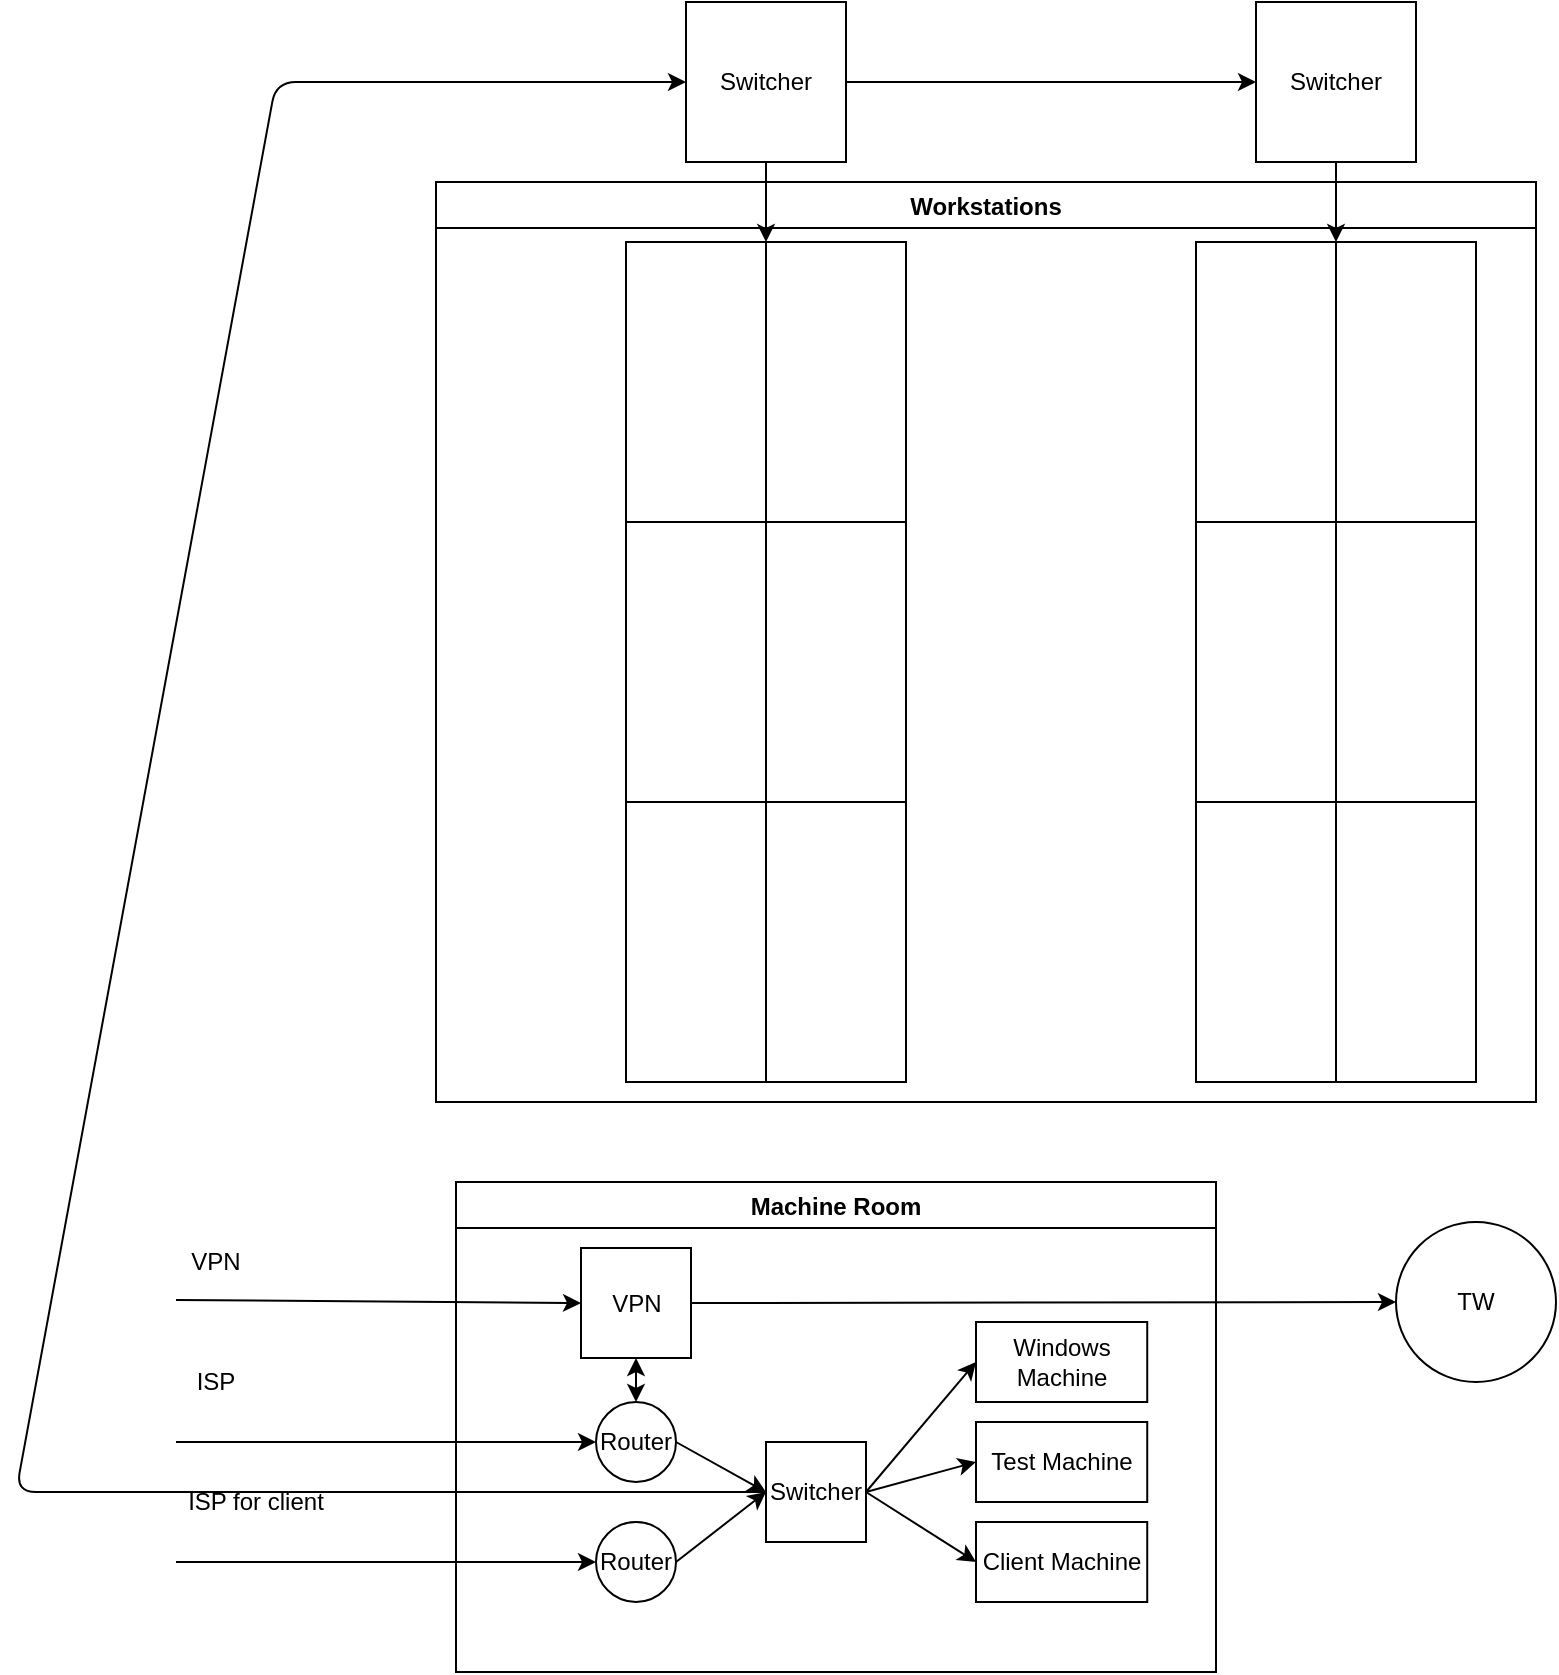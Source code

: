 <mxfile version="15.5.4" type="github">
  <diagram id="TJQ-aWq89Qt14-ivVz_O" name="Page-1">
    <mxGraphModel dx="1550" dy="1932" grid="1" gridSize="10" guides="1" tooltips="1" connect="1" arrows="1" fold="1" page="1" pageScale="1" pageWidth="850" pageHeight="1100" math="0" shadow="0">
      <root>
        <mxCell id="0" />
        <mxCell id="1" parent="0" />
        <mxCell id="46cTz2ecHtl4ewSGdEip-2" value="Machine Room" style="swimlane;fillColor=#FFFFFF;" parent="1" vertex="1">
          <mxGeometry x="270" y="490" width="380" height="245" as="geometry" />
        </mxCell>
        <mxCell id="46cTz2ecHtl4ewSGdEip-11" value="Router" style="ellipse;whiteSpace=wrap;html=1;aspect=fixed;fillColor=#FFFFFF;" parent="46cTz2ecHtl4ewSGdEip-2" vertex="1">
          <mxGeometry x="70" y="170" width="40" height="40" as="geometry" />
        </mxCell>
        <mxCell id="46cTz2ecHtl4ewSGdEip-10" value="Router" style="ellipse;whiteSpace=wrap;html=1;aspect=fixed;fillColor=#FFFFFF;" parent="46cTz2ecHtl4ewSGdEip-2" vertex="1">
          <mxGeometry x="70" y="110" width="40" height="40" as="geometry" />
        </mxCell>
        <mxCell id="46cTz2ecHtl4ewSGdEip-14" value="Client Machine" style="rounded=0;whiteSpace=wrap;html=1;fillColor=#FFFFFF;" parent="46cTz2ecHtl4ewSGdEip-2" vertex="1">
          <mxGeometry x="260" y="170" width="85.62" height="40" as="geometry" />
        </mxCell>
        <mxCell id="46cTz2ecHtl4ewSGdEip-18" value="Windows Machine" style="rounded=0;whiteSpace=wrap;html=1;fillColor=#FFFFFF;" parent="46cTz2ecHtl4ewSGdEip-2" vertex="1">
          <mxGeometry x="260" y="70" width="85.62" height="40" as="geometry" />
        </mxCell>
        <mxCell id="46cTz2ecHtl4ewSGdEip-20" value="Test Machine" style="rounded=0;whiteSpace=wrap;html=1;fillColor=#FFFFFF;" parent="46cTz2ecHtl4ewSGdEip-2" vertex="1">
          <mxGeometry x="260" y="120" width="85.62" height="40" as="geometry" />
        </mxCell>
        <mxCell id="46cTz2ecHtl4ewSGdEip-37" value="VPN" style="whiteSpace=wrap;html=1;aspect=fixed;fillColor=#FFFFFF;" parent="46cTz2ecHtl4ewSGdEip-2" vertex="1">
          <mxGeometry x="62.5" y="33" width="55" height="55" as="geometry" />
        </mxCell>
        <mxCell id="n-yScjCMFiC2pbTu2sma-21" value="" style="endArrow=classic;startArrow=classic;html=1;rounded=0;exitX=0.5;exitY=0;exitDx=0;exitDy=0;entryX=0.5;entryY=1;entryDx=0;entryDy=0;" edge="1" parent="46cTz2ecHtl4ewSGdEip-2" source="46cTz2ecHtl4ewSGdEip-10" target="46cTz2ecHtl4ewSGdEip-37">
          <mxGeometry width="50" height="50" relative="1" as="geometry">
            <mxPoint x="130" y="-110" as="sourcePoint" />
            <mxPoint x="180" y="-160" as="targetPoint" />
          </mxGeometry>
        </mxCell>
        <mxCell id="n-yScjCMFiC2pbTu2sma-23" value="Switcher" style="whiteSpace=wrap;html=1;aspect=fixed;fillColor=#FFFFFF;" vertex="1" parent="46cTz2ecHtl4ewSGdEip-2">
          <mxGeometry x="155" y="130" width="50" height="50" as="geometry" />
        </mxCell>
        <mxCell id="n-yScjCMFiC2pbTu2sma-24" value="" style="endArrow=classic;html=1;rounded=0;exitX=1;exitY=0.5;exitDx=0;exitDy=0;entryX=0;entryY=0.5;entryDx=0;entryDy=0;" edge="1" parent="46cTz2ecHtl4ewSGdEip-2" source="46cTz2ecHtl4ewSGdEip-10" target="n-yScjCMFiC2pbTu2sma-23">
          <mxGeometry width="50" height="50" relative="1" as="geometry">
            <mxPoint x="130" y="-130" as="sourcePoint" />
            <mxPoint x="180" y="-180" as="targetPoint" />
          </mxGeometry>
        </mxCell>
        <mxCell id="n-yScjCMFiC2pbTu2sma-25" value="" style="endArrow=classic;html=1;rounded=0;exitX=1;exitY=0.5;exitDx=0;exitDy=0;entryX=0;entryY=0.5;entryDx=0;entryDy=0;" edge="1" parent="46cTz2ecHtl4ewSGdEip-2" source="46cTz2ecHtl4ewSGdEip-11" target="n-yScjCMFiC2pbTu2sma-23">
          <mxGeometry width="50" height="50" relative="1" as="geometry">
            <mxPoint x="130" y="-130" as="sourcePoint" />
            <mxPoint x="180" y="-180" as="targetPoint" />
          </mxGeometry>
        </mxCell>
        <mxCell id="n-yScjCMFiC2pbTu2sma-26" value="" style="endArrow=classic;html=1;rounded=0;exitX=1;exitY=0.5;exitDx=0;exitDy=0;entryX=0;entryY=0.5;entryDx=0;entryDy=0;" edge="1" parent="46cTz2ecHtl4ewSGdEip-2" source="n-yScjCMFiC2pbTu2sma-23" target="46cTz2ecHtl4ewSGdEip-18">
          <mxGeometry width="50" height="50" relative="1" as="geometry">
            <mxPoint x="130" y="-130" as="sourcePoint" />
            <mxPoint x="180" y="-180" as="targetPoint" />
          </mxGeometry>
        </mxCell>
        <mxCell id="n-yScjCMFiC2pbTu2sma-27" value="" style="endArrow=classic;html=1;rounded=0;exitX=1;exitY=0.5;exitDx=0;exitDy=0;entryX=0;entryY=0.5;entryDx=0;entryDy=0;" edge="1" parent="46cTz2ecHtl4ewSGdEip-2" source="n-yScjCMFiC2pbTu2sma-23" target="46cTz2ecHtl4ewSGdEip-20">
          <mxGeometry width="50" height="50" relative="1" as="geometry">
            <mxPoint x="130" y="-130" as="sourcePoint" />
            <mxPoint x="180" y="-180" as="targetPoint" />
          </mxGeometry>
        </mxCell>
        <mxCell id="n-yScjCMFiC2pbTu2sma-28" value="" style="endArrow=classic;html=1;rounded=0;exitX=1;exitY=0.5;exitDx=0;exitDy=0;entryX=0;entryY=0.5;entryDx=0;entryDy=0;" edge="1" parent="46cTz2ecHtl4ewSGdEip-2" source="n-yScjCMFiC2pbTu2sma-23" target="46cTz2ecHtl4ewSGdEip-14">
          <mxGeometry width="50" height="50" relative="1" as="geometry">
            <mxPoint x="130" y="-130" as="sourcePoint" />
            <mxPoint x="180" y="-180" as="targetPoint" />
          </mxGeometry>
        </mxCell>
        <mxCell id="46cTz2ecHtl4ewSGdEip-3" value="" style="endArrow=classic;html=1;entryX=0;entryY=0.5;entryDx=0;entryDy=0;" parent="1" target="46cTz2ecHtl4ewSGdEip-10" edge="1">
          <mxGeometry width="50" height="50" relative="1" as="geometry">
            <mxPoint x="130" y="620" as="sourcePoint" />
            <mxPoint x="340" y="610" as="targetPoint" />
          </mxGeometry>
        </mxCell>
        <mxCell id="46cTz2ecHtl4ewSGdEip-4" value="" style="endArrow=classic;html=1;entryX=0;entryY=0.5;entryDx=0;entryDy=0;" parent="1" edge="1" target="46cTz2ecHtl4ewSGdEip-11">
          <mxGeometry width="50" height="50" relative="1" as="geometry">
            <mxPoint x="130" y="680" as="sourcePoint" />
            <mxPoint x="340" y="670" as="targetPoint" />
          </mxGeometry>
        </mxCell>
        <mxCell id="46cTz2ecHtl4ewSGdEip-5" value="ISP" style="text;html=1;strokeColor=none;fillColor=none;align=center;verticalAlign=middle;whiteSpace=wrap;rounded=0;" parent="1" vertex="1">
          <mxGeometry x="130" y="580" width="40" height="20" as="geometry" />
        </mxCell>
        <mxCell id="46cTz2ecHtl4ewSGdEip-6" value="ISP for client" style="text;html=1;strokeColor=none;fillColor=none;align=center;verticalAlign=middle;whiteSpace=wrap;rounded=0;" parent="1" vertex="1">
          <mxGeometry x="130" y="640" width="80" height="20" as="geometry" />
        </mxCell>
        <mxCell id="46cTz2ecHtl4ewSGdEip-7" value="" style="endArrow=classic;html=1;entryX=0;entryY=0.5;entryDx=0;entryDy=0;" parent="1" target="46cTz2ecHtl4ewSGdEip-37" edge="1">
          <mxGeometry width="50" height="50" relative="1" as="geometry">
            <mxPoint x="130" y="549" as="sourcePoint" />
            <mxPoint x="340" y="549" as="targetPoint" />
          </mxGeometry>
        </mxCell>
        <mxCell id="46cTz2ecHtl4ewSGdEip-8" value="VPN" style="text;html=1;strokeColor=none;fillColor=none;align=center;verticalAlign=middle;whiteSpace=wrap;rounded=0;" parent="1" vertex="1">
          <mxGeometry x="130" y="520" width="40" height="20" as="geometry" />
        </mxCell>
        <mxCell id="46cTz2ecHtl4ewSGdEip-21" value="Switcher" style="whiteSpace=wrap;html=1;aspect=fixed;fillColor=#FFFFFF;" parent="1" vertex="1">
          <mxGeometry x="385" y="-100" width="80" height="80" as="geometry" />
        </mxCell>
        <mxCell id="46cTz2ecHtl4ewSGdEip-22" value="" style="endArrow=classic;html=1;exitX=0;exitY=0.5;exitDx=0;exitDy=0;entryX=0;entryY=0.5;entryDx=0;entryDy=0;" parent="1" source="n-yScjCMFiC2pbTu2sma-23" target="46cTz2ecHtl4ewSGdEip-21" edge="1">
          <mxGeometry width="50" height="50" relative="1" as="geometry">
            <mxPoint x="400" y="440" as="sourcePoint" />
            <mxPoint x="450" y="390" as="targetPoint" />
            <Array as="points">
              <mxPoint x="50" y="645" />
              <mxPoint x="180" y="-60" />
            </Array>
          </mxGeometry>
        </mxCell>
        <mxCell id="46cTz2ecHtl4ewSGdEip-24" value="" style="rounded=0;whiteSpace=wrap;html=1;fillColor=#FFFFFF;" parent="1" vertex="1">
          <mxGeometry x="640" y="20" width="70" height="140" as="geometry" />
        </mxCell>
        <mxCell id="46cTz2ecHtl4ewSGdEip-25" value="" style="rounded=0;whiteSpace=wrap;html=1;fillColor=#FFFFFF;" parent="1" vertex="1">
          <mxGeometry x="710" y="20" width="70" height="140" as="geometry" />
        </mxCell>
        <mxCell id="46cTz2ecHtl4ewSGdEip-26" value="" style="rounded=0;whiteSpace=wrap;html=1;fillColor=#FFFFFF;" parent="1" vertex="1">
          <mxGeometry x="640" y="160" width="70" height="140" as="geometry" />
        </mxCell>
        <mxCell id="46cTz2ecHtl4ewSGdEip-27" value="" style="rounded=0;whiteSpace=wrap;html=1;fillColor=#FFFFFF;" parent="1" vertex="1">
          <mxGeometry x="710" y="160" width="70" height="140" as="geometry" />
        </mxCell>
        <mxCell id="46cTz2ecHtl4ewSGdEip-28" value="" style="rounded=0;whiteSpace=wrap;html=1;fillColor=#FFFFFF;" parent="1" vertex="1">
          <mxGeometry x="640" y="300" width="70" height="140" as="geometry" />
        </mxCell>
        <mxCell id="46cTz2ecHtl4ewSGdEip-29" value="" style="rounded=0;whiteSpace=wrap;html=1;fillColor=#FFFFFF;" parent="1" vertex="1">
          <mxGeometry x="710" y="300" width="70" height="140" as="geometry" />
        </mxCell>
        <mxCell id="n-yScjCMFiC2pbTu2sma-10" value="" style="edgeStyle=orthogonalEdgeStyle;rounded=0;orthogonalLoop=1;jettySize=auto;html=1;" edge="1" parent="1" source="46cTz2ecHtl4ewSGdEip-33">
          <mxGeometry relative="1" as="geometry">
            <mxPoint x="340" y="205" as="targetPoint" />
          </mxGeometry>
        </mxCell>
        <mxCell id="46cTz2ecHtl4ewSGdEip-40" value="Workstations" style="swimlane;fillColor=#FFFFFF;startSize=23;" parent="1" vertex="1">
          <mxGeometry x="260" y="-10" width="550" height="460" as="geometry" />
        </mxCell>
        <mxCell id="n-yScjCMFiC2pbTu2sma-13" value="" style="rounded=0;whiteSpace=wrap;html=1;fillColor=#FFFFFF;" vertex="1" parent="46cTz2ecHtl4ewSGdEip-40">
          <mxGeometry x="95" y="30" width="70" height="140" as="geometry" />
        </mxCell>
        <mxCell id="n-yScjCMFiC2pbTu2sma-14" value="" style="rounded=0;whiteSpace=wrap;html=1;fillColor=#FFFFFF;" vertex="1" parent="46cTz2ecHtl4ewSGdEip-40">
          <mxGeometry x="165" y="30" width="70" height="140" as="geometry" />
        </mxCell>
        <mxCell id="n-yScjCMFiC2pbTu2sma-15" value="" style="rounded=0;whiteSpace=wrap;html=1;fillColor=#FFFFFF;" vertex="1" parent="46cTz2ecHtl4ewSGdEip-40">
          <mxGeometry x="95" y="170" width="70" height="140" as="geometry" />
        </mxCell>
        <mxCell id="n-yScjCMFiC2pbTu2sma-16" value="" style="rounded=0;whiteSpace=wrap;html=1;fillColor=#FFFFFF;" vertex="1" parent="46cTz2ecHtl4ewSGdEip-40">
          <mxGeometry x="165" y="170" width="70" height="140" as="geometry" />
        </mxCell>
        <mxCell id="n-yScjCMFiC2pbTu2sma-17" value="" style="rounded=0;whiteSpace=wrap;html=1;fillColor=#FFFFFF;" vertex="1" parent="46cTz2ecHtl4ewSGdEip-40">
          <mxGeometry x="95" y="310" width="70" height="140" as="geometry" />
        </mxCell>
        <mxCell id="n-yScjCMFiC2pbTu2sma-18" value="" style="rounded=0;whiteSpace=wrap;html=1;fillColor=#FFFFFF;" vertex="1" parent="46cTz2ecHtl4ewSGdEip-40">
          <mxGeometry x="165" y="310" width="70" height="140" as="geometry" />
        </mxCell>
        <mxCell id="46cTz2ecHtl4ewSGdEip-41" value="TW" style="ellipse;whiteSpace=wrap;html=1;aspect=fixed;fillColor=#FFFFFF;" parent="1" vertex="1">
          <mxGeometry x="740" y="510" width="80" height="80" as="geometry" />
        </mxCell>
        <mxCell id="46cTz2ecHtl4ewSGdEip-42" value="" style="endArrow=classic;html=1;exitX=1;exitY=0.5;exitDx=0;exitDy=0;entryX=0;entryY=0.5;entryDx=0;entryDy=0;" parent="1" source="46cTz2ecHtl4ewSGdEip-37" target="46cTz2ecHtl4ewSGdEip-41" edge="1">
          <mxGeometry width="50" height="50" relative="1" as="geometry">
            <mxPoint x="400" y="380" as="sourcePoint" />
            <mxPoint x="450" y="330" as="targetPoint" />
          </mxGeometry>
        </mxCell>
        <mxCell id="46cTz2ecHtl4ewSGdEip-43" value="" style="endArrow=classic;html=1;exitX=0.5;exitY=1;exitDx=0;exitDy=0;entryX=0;entryY=0;entryDx=0;entryDy=0;" parent="1" source="46cTz2ecHtl4ewSGdEip-21" edge="1" target="n-yScjCMFiC2pbTu2sma-14">
          <mxGeometry width="50" height="50" relative="1" as="geometry">
            <mxPoint x="400" y="380" as="sourcePoint" />
            <mxPoint x="260" y="50" as="targetPoint" />
          </mxGeometry>
        </mxCell>
        <mxCell id="n-yScjCMFiC2pbTu2sma-19" value="Switcher" style="whiteSpace=wrap;html=1;aspect=fixed;fillColor=#FFFFFF;" vertex="1" parent="1">
          <mxGeometry x="670" y="-100" width="80" height="80" as="geometry" />
        </mxCell>
        <mxCell id="n-yScjCMFiC2pbTu2sma-20" value="" style="endArrow=classic;html=1;rounded=0;exitX=0.5;exitY=1;exitDx=0;exitDy=0;entryX=1;entryY=0;entryDx=0;entryDy=0;" edge="1" parent="1" source="n-yScjCMFiC2pbTu2sma-19" target="46cTz2ecHtl4ewSGdEip-24">
          <mxGeometry width="50" height="50" relative="1" as="geometry">
            <mxPoint x="400" y="220" as="sourcePoint" />
            <mxPoint x="450" y="170" as="targetPoint" />
          </mxGeometry>
        </mxCell>
        <mxCell id="n-yScjCMFiC2pbTu2sma-29" value="" style="endArrow=classic;html=1;rounded=0;exitX=1;exitY=0.5;exitDx=0;exitDy=0;entryX=0;entryY=0.5;entryDx=0;entryDy=0;" edge="1" parent="1" source="46cTz2ecHtl4ewSGdEip-21" target="n-yScjCMFiC2pbTu2sma-19">
          <mxGeometry width="50" height="50" relative="1" as="geometry">
            <mxPoint x="400" y="150" as="sourcePoint" />
            <mxPoint x="450" y="100" as="targetPoint" />
          </mxGeometry>
        </mxCell>
      </root>
    </mxGraphModel>
  </diagram>
</mxfile>

